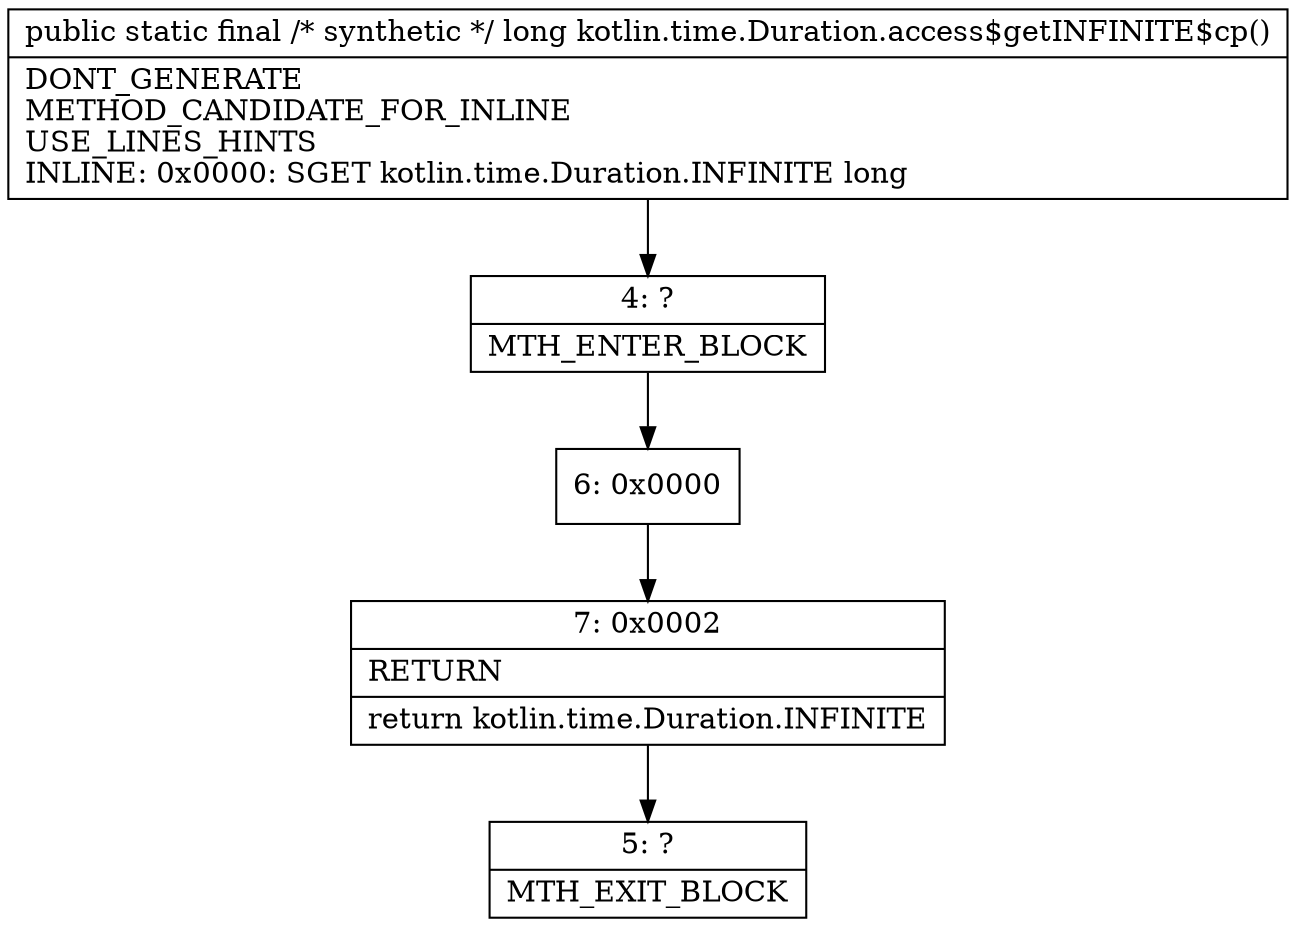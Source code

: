 digraph "CFG forkotlin.time.Duration.access$getINFINITE$cp()J" {
Node_4 [shape=record,label="{4\:\ ?|MTH_ENTER_BLOCK\l}"];
Node_6 [shape=record,label="{6\:\ 0x0000}"];
Node_7 [shape=record,label="{7\:\ 0x0002|RETURN\l|return kotlin.time.Duration.INFINITE\l}"];
Node_5 [shape=record,label="{5\:\ ?|MTH_EXIT_BLOCK\l}"];
MethodNode[shape=record,label="{public static final \/* synthetic *\/ long kotlin.time.Duration.access$getINFINITE$cp()  | DONT_GENERATE\lMETHOD_CANDIDATE_FOR_INLINE\lUSE_LINES_HINTS\lINLINE: 0x0000: SGET   kotlin.time.Duration.INFINITE long\l}"];
MethodNode -> Node_4;Node_4 -> Node_6;
Node_6 -> Node_7;
Node_7 -> Node_5;
}

